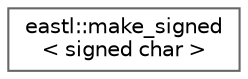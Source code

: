 digraph "类继承关系图"
{
 // LATEX_PDF_SIZE
  bgcolor="transparent";
  edge [fontname=Helvetica,fontsize=10,labelfontname=Helvetica,labelfontsize=10];
  node [fontname=Helvetica,fontsize=10,shape=box,height=0.2,width=0.4];
  rankdir="LR";
  Node0 [id="Node000000",label="eastl::make_signed\l\< signed char \>",height=0.2,width=0.4,color="grey40", fillcolor="white", style="filled",URL="$structeastl_1_1make__signed_3_01signed_01char_01_4.html",tooltip=" "];
}
